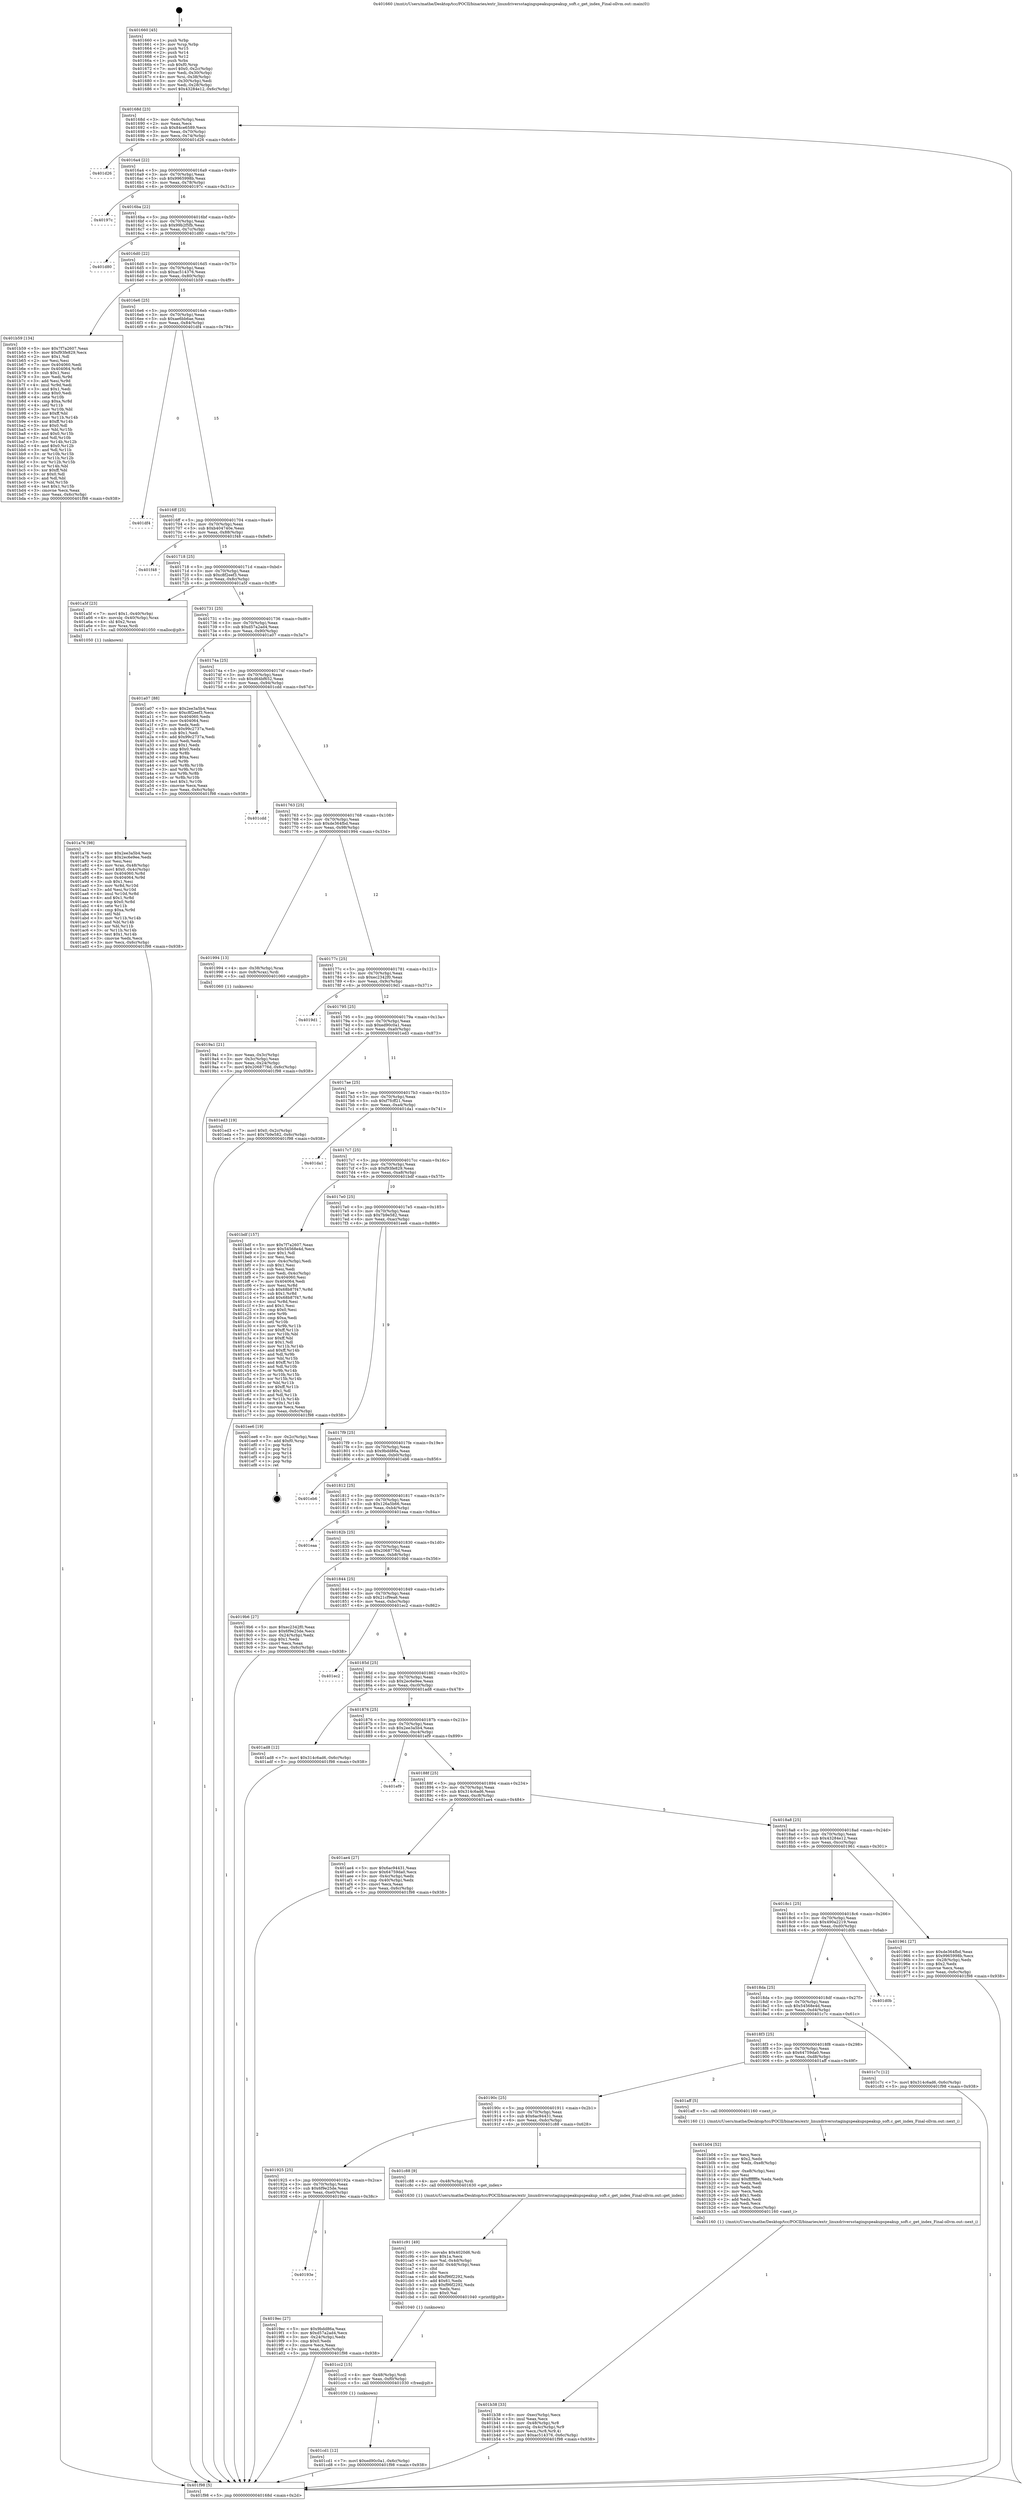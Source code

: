 digraph "0x401660" {
  label = "0x401660 (/mnt/c/Users/mathe/Desktop/tcc/POCII/binaries/extr_linuxdriversstagingspeakupspeakup_soft.c_get_index_Final-ollvm.out::main(0))"
  labelloc = "t"
  node[shape=record]

  Entry [label="",width=0.3,height=0.3,shape=circle,fillcolor=black,style=filled]
  "0x40168d" [label="{
     0x40168d [23]\l
     | [instrs]\l
     &nbsp;&nbsp;0x40168d \<+3\>: mov -0x6c(%rbp),%eax\l
     &nbsp;&nbsp;0x401690 \<+2\>: mov %eax,%ecx\l
     &nbsp;&nbsp;0x401692 \<+6\>: sub $0x84ce6589,%ecx\l
     &nbsp;&nbsp;0x401698 \<+3\>: mov %eax,-0x70(%rbp)\l
     &nbsp;&nbsp;0x40169b \<+3\>: mov %ecx,-0x74(%rbp)\l
     &nbsp;&nbsp;0x40169e \<+6\>: je 0000000000401d26 \<main+0x6c6\>\l
  }"]
  "0x401d26" [label="{
     0x401d26\l
  }", style=dashed]
  "0x4016a4" [label="{
     0x4016a4 [22]\l
     | [instrs]\l
     &nbsp;&nbsp;0x4016a4 \<+5\>: jmp 00000000004016a9 \<main+0x49\>\l
     &nbsp;&nbsp;0x4016a9 \<+3\>: mov -0x70(%rbp),%eax\l
     &nbsp;&nbsp;0x4016ac \<+5\>: sub $0x9965998b,%eax\l
     &nbsp;&nbsp;0x4016b1 \<+3\>: mov %eax,-0x78(%rbp)\l
     &nbsp;&nbsp;0x4016b4 \<+6\>: je 000000000040197c \<main+0x31c\>\l
  }"]
  Exit [label="",width=0.3,height=0.3,shape=circle,fillcolor=black,style=filled,peripheries=2]
  "0x40197c" [label="{
     0x40197c\l
  }", style=dashed]
  "0x4016ba" [label="{
     0x4016ba [22]\l
     | [instrs]\l
     &nbsp;&nbsp;0x4016ba \<+5\>: jmp 00000000004016bf \<main+0x5f\>\l
     &nbsp;&nbsp;0x4016bf \<+3\>: mov -0x70(%rbp),%eax\l
     &nbsp;&nbsp;0x4016c2 \<+5\>: sub $0x99b2f5fb,%eax\l
     &nbsp;&nbsp;0x4016c7 \<+3\>: mov %eax,-0x7c(%rbp)\l
     &nbsp;&nbsp;0x4016ca \<+6\>: je 0000000000401d80 \<main+0x720\>\l
  }"]
  "0x401cd1" [label="{
     0x401cd1 [12]\l
     | [instrs]\l
     &nbsp;&nbsp;0x401cd1 \<+7\>: movl $0xed90c0a1,-0x6c(%rbp)\l
     &nbsp;&nbsp;0x401cd8 \<+5\>: jmp 0000000000401f98 \<main+0x938\>\l
  }"]
  "0x401d80" [label="{
     0x401d80\l
  }", style=dashed]
  "0x4016d0" [label="{
     0x4016d0 [22]\l
     | [instrs]\l
     &nbsp;&nbsp;0x4016d0 \<+5\>: jmp 00000000004016d5 \<main+0x75\>\l
     &nbsp;&nbsp;0x4016d5 \<+3\>: mov -0x70(%rbp),%eax\l
     &nbsp;&nbsp;0x4016d8 \<+5\>: sub $0xac514376,%eax\l
     &nbsp;&nbsp;0x4016dd \<+3\>: mov %eax,-0x80(%rbp)\l
     &nbsp;&nbsp;0x4016e0 \<+6\>: je 0000000000401b59 \<main+0x4f9\>\l
  }"]
  "0x401cc2" [label="{
     0x401cc2 [15]\l
     | [instrs]\l
     &nbsp;&nbsp;0x401cc2 \<+4\>: mov -0x48(%rbp),%rdi\l
     &nbsp;&nbsp;0x401cc6 \<+6\>: mov %eax,-0xf0(%rbp)\l
     &nbsp;&nbsp;0x401ccc \<+5\>: call 0000000000401030 \<free@plt\>\l
     | [calls]\l
     &nbsp;&nbsp;0x401030 \{1\} (unknown)\l
  }"]
  "0x401b59" [label="{
     0x401b59 [134]\l
     | [instrs]\l
     &nbsp;&nbsp;0x401b59 \<+5\>: mov $0x7f7a2607,%eax\l
     &nbsp;&nbsp;0x401b5e \<+5\>: mov $0xf93fe829,%ecx\l
     &nbsp;&nbsp;0x401b63 \<+2\>: mov $0x1,%dl\l
     &nbsp;&nbsp;0x401b65 \<+2\>: xor %esi,%esi\l
     &nbsp;&nbsp;0x401b67 \<+7\>: mov 0x404060,%edi\l
     &nbsp;&nbsp;0x401b6e \<+8\>: mov 0x404064,%r8d\l
     &nbsp;&nbsp;0x401b76 \<+3\>: sub $0x1,%esi\l
     &nbsp;&nbsp;0x401b79 \<+3\>: mov %edi,%r9d\l
     &nbsp;&nbsp;0x401b7c \<+3\>: add %esi,%r9d\l
     &nbsp;&nbsp;0x401b7f \<+4\>: imul %r9d,%edi\l
     &nbsp;&nbsp;0x401b83 \<+3\>: and $0x1,%edi\l
     &nbsp;&nbsp;0x401b86 \<+3\>: cmp $0x0,%edi\l
     &nbsp;&nbsp;0x401b89 \<+4\>: sete %r10b\l
     &nbsp;&nbsp;0x401b8d \<+4\>: cmp $0xa,%r8d\l
     &nbsp;&nbsp;0x401b91 \<+4\>: setl %r11b\l
     &nbsp;&nbsp;0x401b95 \<+3\>: mov %r10b,%bl\l
     &nbsp;&nbsp;0x401b98 \<+3\>: xor $0xff,%bl\l
     &nbsp;&nbsp;0x401b9b \<+3\>: mov %r11b,%r14b\l
     &nbsp;&nbsp;0x401b9e \<+4\>: xor $0xff,%r14b\l
     &nbsp;&nbsp;0x401ba2 \<+3\>: xor $0x0,%dl\l
     &nbsp;&nbsp;0x401ba5 \<+3\>: mov %bl,%r15b\l
     &nbsp;&nbsp;0x401ba8 \<+4\>: and $0x0,%r15b\l
     &nbsp;&nbsp;0x401bac \<+3\>: and %dl,%r10b\l
     &nbsp;&nbsp;0x401baf \<+3\>: mov %r14b,%r12b\l
     &nbsp;&nbsp;0x401bb2 \<+4\>: and $0x0,%r12b\l
     &nbsp;&nbsp;0x401bb6 \<+3\>: and %dl,%r11b\l
     &nbsp;&nbsp;0x401bb9 \<+3\>: or %r10b,%r15b\l
     &nbsp;&nbsp;0x401bbc \<+3\>: or %r11b,%r12b\l
     &nbsp;&nbsp;0x401bbf \<+3\>: xor %r12b,%r15b\l
     &nbsp;&nbsp;0x401bc2 \<+3\>: or %r14b,%bl\l
     &nbsp;&nbsp;0x401bc5 \<+3\>: xor $0xff,%bl\l
     &nbsp;&nbsp;0x401bc8 \<+3\>: or $0x0,%dl\l
     &nbsp;&nbsp;0x401bcb \<+2\>: and %dl,%bl\l
     &nbsp;&nbsp;0x401bcd \<+3\>: or %bl,%r15b\l
     &nbsp;&nbsp;0x401bd0 \<+4\>: test $0x1,%r15b\l
     &nbsp;&nbsp;0x401bd4 \<+3\>: cmovne %ecx,%eax\l
     &nbsp;&nbsp;0x401bd7 \<+3\>: mov %eax,-0x6c(%rbp)\l
     &nbsp;&nbsp;0x401bda \<+5\>: jmp 0000000000401f98 \<main+0x938\>\l
  }"]
  "0x4016e6" [label="{
     0x4016e6 [25]\l
     | [instrs]\l
     &nbsp;&nbsp;0x4016e6 \<+5\>: jmp 00000000004016eb \<main+0x8b\>\l
     &nbsp;&nbsp;0x4016eb \<+3\>: mov -0x70(%rbp),%eax\l
     &nbsp;&nbsp;0x4016ee \<+5\>: sub $0xae6bb6ae,%eax\l
     &nbsp;&nbsp;0x4016f3 \<+6\>: mov %eax,-0x84(%rbp)\l
     &nbsp;&nbsp;0x4016f9 \<+6\>: je 0000000000401df4 \<main+0x794\>\l
  }"]
  "0x401c91" [label="{
     0x401c91 [49]\l
     | [instrs]\l
     &nbsp;&nbsp;0x401c91 \<+10\>: movabs $0x4020d6,%rdi\l
     &nbsp;&nbsp;0x401c9b \<+5\>: mov $0x1a,%ecx\l
     &nbsp;&nbsp;0x401ca0 \<+3\>: mov %al,-0x4d(%rbp)\l
     &nbsp;&nbsp;0x401ca3 \<+4\>: movzbl -0x4d(%rbp),%eax\l
     &nbsp;&nbsp;0x401ca7 \<+1\>: cltd\l
     &nbsp;&nbsp;0x401ca8 \<+2\>: idiv %ecx\l
     &nbsp;&nbsp;0x401caa \<+6\>: add $0xf96f2292,%edx\l
     &nbsp;&nbsp;0x401cb0 \<+3\>: add $0x61,%edx\l
     &nbsp;&nbsp;0x401cb3 \<+6\>: sub $0xf96f2292,%edx\l
     &nbsp;&nbsp;0x401cb9 \<+2\>: mov %edx,%esi\l
     &nbsp;&nbsp;0x401cbb \<+2\>: mov $0x0,%al\l
     &nbsp;&nbsp;0x401cbd \<+5\>: call 0000000000401040 \<printf@plt\>\l
     | [calls]\l
     &nbsp;&nbsp;0x401040 \{1\} (unknown)\l
  }"]
  "0x401df4" [label="{
     0x401df4\l
  }", style=dashed]
  "0x4016ff" [label="{
     0x4016ff [25]\l
     | [instrs]\l
     &nbsp;&nbsp;0x4016ff \<+5\>: jmp 0000000000401704 \<main+0xa4\>\l
     &nbsp;&nbsp;0x401704 \<+3\>: mov -0x70(%rbp),%eax\l
     &nbsp;&nbsp;0x401707 \<+5\>: sub $0xb404740e,%eax\l
     &nbsp;&nbsp;0x40170c \<+6\>: mov %eax,-0x88(%rbp)\l
     &nbsp;&nbsp;0x401712 \<+6\>: je 0000000000401f48 \<main+0x8e8\>\l
  }"]
  "0x401b38" [label="{
     0x401b38 [33]\l
     | [instrs]\l
     &nbsp;&nbsp;0x401b38 \<+6\>: mov -0xec(%rbp),%ecx\l
     &nbsp;&nbsp;0x401b3e \<+3\>: imul %eax,%ecx\l
     &nbsp;&nbsp;0x401b41 \<+4\>: mov -0x48(%rbp),%r8\l
     &nbsp;&nbsp;0x401b45 \<+4\>: movslq -0x4c(%rbp),%r9\l
     &nbsp;&nbsp;0x401b49 \<+4\>: mov %ecx,(%r8,%r9,4)\l
     &nbsp;&nbsp;0x401b4d \<+7\>: movl $0xac514376,-0x6c(%rbp)\l
     &nbsp;&nbsp;0x401b54 \<+5\>: jmp 0000000000401f98 \<main+0x938\>\l
  }"]
  "0x401f48" [label="{
     0x401f48\l
  }", style=dashed]
  "0x401718" [label="{
     0x401718 [25]\l
     | [instrs]\l
     &nbsp;&nbsp;0x401718 \<+5\>: jmp 000000000040171d \<main+0xbd\>\l
     &nbsp;&nbsp;0x40171d \<+3\>: mov -0x70(%rbp),%eax\l
     &nbsp;&nbsp;0x401720 \<+5\>: sub $0xc8f2eef3,%eax\l
     &nbsp;&nbsp;0x401725 \<+6\>: mov %eax,-0x8c(%rbp)\l
     &nbsp;&nbsp;0x40172b \<+6\>: je 0000000000401a5f \<main+0x3ff\>\l
  }"]
  "0x401b04" [label="{
     0x401b04 [52]\l
     | [instrs]\l
     &nbsp;&nbsp;0x401b04 \<+2\>: xor %ecx,%ecx\l
     &nbsp;&nbsp;0x401b06 \<+5\>: mov $0x2,%edx\l
     &nbsp;&nbsp;0x401b0b \<+6\>: mov %edx,-0xe8(%rbp)\l
     &nbsp;&nbsp;0x401b11 \<+1\>: cltd\l
     &nbsp;&nbsp;0x401b12 \<+6\>: mov -0xe8(%rbp),%esi\l
     &nbsp;&nbsp;0x401b18 \<+2\>: idiv %esi\l
     &nbsp;&nbsp;0x401b1a \<+6\>: imul $0xfffffffe,%edx,%edx\l
     &nbsp;&nbsp;0x401b20 \<+2\>: mov %ecx,%edi\l
     &nbsp;&nbsp;0x401b22 \<+2\>: sub %edx,%edi\l
     &nbsp;&nbsp;0x401b24 \<+2\>: mov %ecx,%edx\l
     &nbsp;&nbsp;0x401b26 \<+3\>: sub $0x1,%edx\l
     &nbsp;&nbsp;0x401b29 \<+2\>: add %edx,%edi\l
     &nbsp;&nbsp;0x401b2b \<+2\>: sub %edi,%ecx\l
     &nbsp;&nbsp;0x401b2d \<+6\>: mov %ecx,-0xec(%rbp)\l
     &nbsp;&nbsp;0x401b33 \<+5\>: call 0000000000401160 \<next_i\>\l
     | [calls]\l
     &nbsp;&nbsp;0x401160 \{1\} (/mnt/c/Users/mathe/Desktop/tcc/POCII/binaries/extr_linuxdriversstagingspeakupspeakup_soft.c_get_index_Final-ollvm.out::next_i)\l
  }"]
  "0x401a5f" [label="{
     0x401a5f [23]\l
     | [instrs]\l
     &nbsp;&nbsp;0x401a5f \<+7\>: movl $0x1,-0x40(%rbp)\l
     &nbsp;&nbsp;0x401a66 \<+4\>: movslq -0x40(%rbp),%rax\l
     &nbsp;&nbsp;0x401a6a \<+4\>: shl $0x2,%rax\l
     &nbsp;&nbsp;0x401a6e \<+3\>: mov %rax,%rdi\l
     &nbsp;&nbsp;0x401a71 \<+5\>: call 0000000000401050 \<malloc@plt\>\l
     | [calls]\l
     &nbsp;&nbsp;0x401050 \{1\} (unknown)\l
  }"]
  "0x401731" [label="{
     0x401731 [25]\l
     | [instrs]\l
     &nbsp;&nbsp;0x401731 \<+5\>: jmp 0000000000401736 \<main+0xd6\>\l
     &nbsp;&nbsp;0x401736 \<+3\>: mov -0x70(%rbp),%eax\l
     &nbsp;&nbsp;0x401739 \<+5\>: sub $0xd57a2ad4,%eax\l
     &nbsp;&nbsp;0x40173e \<+6\>: mov %eax,-0x90(%rbp)\l
     &nbsp;&nbsp;0x401744 \<+6\>: je 0000000000401a07 \<main+0x3a7\>\l
  }"]
  "0x401a76" [label="{
     0x401a76 [98]\l
     | [instrs]\l
     &nbsp;&nbsp;0x401a76 \<+5\>: mov $0x2ee3a5b4,%ecx\l
     &nbsp;&nbsp;0x401a7b \<+5\>: mov $0x2ec6e9ee,%edx\l
     &nbsp;&nbsp;0x401a80 \<+2\>: xor %esi,%esi\l
     &nbsp;&nbsp;0x401a82 \<+4\>: mov %rax,-0x48(%rbp)\l
     &nbsp;&nbsp;0x401a86 \<+7\>: movl $0x0,-0x4c(%rbp)\l
     &nbsp;&nbsp;0x401a8d \<+8\>: mov 0x404060,%r8d\l
     &nbsp;&nbsp;0x401a95 \<+8\>: mov 0x404064,%r9d\l
     &nbsp;&nbsp;0x401a9d \<+3\>: sub $0x1,%esi\l
     &nbsp;&nbsp;0x401aa0 \<+3\>: mov %r8d,%r10d\l
     &nbsp;&nbsp;0x401aa3 \<+3\>: add %esi,%r10d\l
     &nbsp;&nbsp;0x401aa6 \<+4\>: imul %r10d,%r8d\l
     &nbsp;&nbsp;0x401aaa \<+4\>: and $0x1,%r8d\l
     &nbsp;&nbsp;0x401aae \<+4\>: cmp $0x0,%r8d\l
     &nbsp;&nbsp;0x401ab2 \<+4\>: sete %r11b\l
     &nbsp;&nbsp;0x401ab6 \<+4\>: cmp $0xa,%r9d\l
     &nbsp;&nbsp;0x401aba \<+3\>: setl %bl\l
     &nbsp;&nbsp;0x401abd \<+3\>: mov %r11b,%r14b\l
     &nbsp;&nbsp;0x401ac0 \<+3\>: and %bl,%r14b\l
     &nbsp;&nbsp;0x401ac3 \<+3\>: xor %bl,%r11b\l
     &nbsp;&nbsp;0x401ac6 \<+3\>: or %r11b,%r14b\l
     &nbsp;&nbsp;0x401ac9 \<+4\>: test $0x1,%r14b\l
     &nbsp;&nbsp;0x401acd \<+3\>: cmovne %edx,%ecx\l
     &nbsp;&nbsp;0x401ad0 \<+3\>: mov %ecx,-0x6c(%rbp)\l
     &nbsp;&nbsp;0x401ad3 \<+5\>: jmp 0000000000401f98 \<main+0x938\>\l
  }"]
  "0x401a07" [label="{
     0x401a07 [88]\l
     | [instrs]\l
     &nbsp;&nbsp;0x401a07 \<+5\>: mov $0x2ee3a5b4,%eax\l
     &nbsp;&nbsp;0x401a0c \<+5\>: mov $0xc8f2eef3,%ecx\l
     &nbsp;&nbsp;0x401a11 \<+7\>: mov 0x404060,%edx\l
     &nbsp;&nbsp;0x401a18 \<+7\>: mov 0x404064,%esi\l
     &nbsp;&nbsp;0x401a1f \<+2\>: mov %edx,%edi\l
     &nbsp;&nbsp;0x401a21 \<+6\>: sub $0x99c2737a,%edi\l
     &nbsp;&nbsp;0x401a27 \<+3\>: sub $0x1,%edi\l
     &nbsp;&nbsp;0x401a2a \<+6\>: add $0x99c2737a,%edi\l
     &nbsp;&nbsp;0x401a30 \<+3\>: imul %edi,%edx\l
     &nbsp;&nbsp;0x401a33 \<+3\>: and $0x1,%edx\l
     &nbsp;&nbsp;0x401a36 \<+3\>: cmp $0x0,%edx\l
     &nbsp;&nbsp;0x401a39 \<+4\>: sete %r8b\l
     &nbsp;&nbsp;0x401a3d \<+3\>: cmp $0xa,%esi\l
     &nbsp;&nbsp;0x401a40 \<+4\>: setl %r9b\l
     &nbsp;&nbsp;0x401a44 \<+3\>: mov %r8b,%r10b\l
     &nbsp;&nbsp;0x401a47 \<+3\>: and %r9b,%r10b\l
     &nbsp;&nbsp;0x401a4a \<+3\>: xor %r9b,%r8b\l
     &nbsp;&nbsp;0x401a4d \<+3\>: or %r8b,%r10b\l
     &nbsp;&nbsp;0x401a50 \<+4\>: test $0x1,%r10b\l
     &nbsp;&nbsp;0x401a54 \<+3\>: cmovne %ecx,%eax\l
     &nbsp;&nbsp;0x401a57 \<+3\>: mov %eax,-0x6c(%rbp)\l
     &nbsp;&nbsp;0x401a5a \<+5\>: jmp 0000000000401f98 \<main+0x938\>\l
  }"]
  "0x40174a" [label="{
     0x40174a [25]\l
     | [instrs]\l
     &nbsp;&nbsp;0x40174a \<+5\>: jmp 000000000040174f \<main+0xef\>\l
     &nbsp;&nbsp;0x40174f \<+3\>: mov -0x70(%rbp),%eax\l
     &nbsp;&nbsp;0x401752 \<+5\>: sub $0xd64bf652,%eax\l
     &nbsp;&nbsp;0x401757 \<+6\>: mov %eax,-0x94(%rbp)\l
     &nbsp;&nbsp;0x40175d \<+6\>: je 0000000000401cdd \<main+0x67d\>\l
  }"]
  "0x40193e" [label="{
     0x40193e\l
  }", style=dashed]
  "0x401cdd" [label="{
     0x401cdd\l
  }", style=dashed]
  "0x401763" [label="{
     0x401763 [25]\l
     | [instrs]\l
     &nbsp;&nbsp;0x401763 \<+5\>: jmp 0000000000401768 \<main+0x108\>\l
     &nbsp;&nbsp;0x401768 \<+3\>: mov -0x70(%rbp),%eax\l
     &nbsp;&nbsp;0x40176b \<+5\>: sub $0xde364fbd,%eax\l
     &nbsp;&nbsp;0x401770 \<+6\>: mov %eax,-0x98(%rbp)\l
     &nbsp;&nbsp;0x401776 \<+6\>: je 0000000000401994 \<main+0x334\>\l
  }"]
  "0x4019ec" [label="{
     0x4019ec [27]\l
     | [instrs]\l
     &nbsp;&nbsp;0x4019ec \<+5\>: mov $0x9bdd86a,%eax\l
     &nbsp;&nbsp;0x4019f1 \<+5\>: mov $0xd57a2ad4,%ecx\l
     &nbsp;&nbsp;0x4019f6 \<+3\>: mov -0x24(%rbp),%edx\l
     &nbsp;&nbsp;0x4019f9 \<+3\>: cmp $0x0,%edx\l
     &nbsp;&nbsp;0x4019fc \<+3\>: cmove %ecx,%eax\l
     &nbsp;&nbsp;0x4019ff \<+3\>: mov %eax,-0x6c(%rbp)\l
     &nbsp;&nbsp;0x401a02 \<+5\>: jmp 0000000000401f98 \<main+0x938\>\l
  }"]
  "0x401994" [label="{
     0x401994 [13]\l
     | [instrs]\l
     &nbsp;&nbsp;0x401994 \<+4\>: mov -0x38(%rbp),%rax\l
     &nbsp;&nbsp;0x401998 \<+4\>: mov 0x8(%rax),%rdi\l
     &nbsp;&nbsp;0x40199c \<+5\>: call 0000000000401060 \<atoi@plt\>\l
     | [calls]\l
     &nbsp;&nbsp;0x401060 \{1\} (unknown)\l
  }"]
  "0x40177c" [label="{
     0x40177c [25]\l
     | [instrs]\l
     &nbsp;&nbsp;0x40177c \<+5\>: jmp 0000000000401781 \<main+0x121\>\l
     &nbsp;&nbsp;0x401781 \<+3\>: mov -0x70(%rbp),%eax\l
     &nbsp;&nbsp;0x401784 \<+5\>: sub $0xec2342f0,%eax\l
     &nbsp;&nbsp;0x401789 \<+6\>: mov %eax,-0x9c(%rbp)\l
     &nbsp;&nbsp;0x40178f \<+6\>: je 00000000004019d1 \<main+0x371\>\l
  }"]
  "0x401925" [label="{
     0x401925 [25]\l
     | [instrs]\l
     &nbsp;&nbsp;0x401925 \<+5\>: jmp 000000000040192a \<main+0x2ca\>\l
     &nbsp;&nbsp;0x40192a \<+3\>: mov -0x70(%rbp),%eax\l
     &nbsp;&nbsp;0x40192d \<+5\>: sub $0x6f9e25de,%eax\l
     &nbsp;&nbsp;0x401932 \<+6\>: mov %eax,-0xe0(%rbp)\l
     &nbsp;&nbsp;0x401938 \<+6\>: je 00000000004019ec \<main+0x38c\>\l
  }"]
  "0x4019d1" [label="{
     0x4019d1\l
  }", style=dashed]
  "0x401795" [label="{
     0x401795 [25]\l
     | [instrs]\l
     &nbsp;&nbsp;0x401795 \<+5\>: jmp 000000000040179a \<main+0x13a\>\l
     &nbsp;&nbsp;0x40179a \<+3\>: mov -0x70(%rbp),%eax\l
     &nbsp;&nbsp;0x40179d \<+5\>: sub $0xed90c0a1,%eax\l
     &nbsp;&nbsp;0x4017a2 \<+6\>: mov %eax,-0xa0(%rbp)\l
     &nbsp;&nbsp;0x4017a8 \<+6\>: je 0000000000401ed3 \<main+0x873\>\l
  }"]
  "0x401c88" [label="{
     0x401c88 [9]\l
     | [instrs]\l
     &nbsp;&nbsp;0x401c88 \<+4\>: mov -0x48(%rbp),%rdi\l
     &nbsp;&nbsp;0x401c8c \<+5\>: call 0000000000401630 \<get_index\>\l
     | [calls]\l
     &nbsp;&nbsp;0x401630 \{1\} (/mnt/c/Users/mathe/Desktop/tcc/POCII/binaries/extr_linuxdriversstagingspeakupspeakup_soft.c_get_index_Final-ollvm.out::get_index)\l
  }"]
  "0x401ed3" [label="{
     0x401ed3 [19]\l
     | [instrs]\l
     &nbsp;&nbsp;0x401ed3 \<+7\>: movl $0x0,-0x2c(%rbp)\l
     &nbsp;&nbsp;0x401eda \<+7\>: movl $0x7b9e582,-0x6c(%rbp)\l
     &nbsp;&nbsp;0x401ee1 \<+5\>: jmp 0000000000401f98 \<main+0x938\>\l
  }"]
  "0x4017ae" [label="{
     0x4017ae [25]\l
     | [instrs]\l
     &nbsp;&nbsp;0x4017ae \<+5\>: jmp 00000000004017b3 \<main+0x153\>\l
     &nbsp;&nbsp;0x4017b3 \<+3\>: mov -0x70(%rbp),%eax\l
     &nbsp;&nbsp;0x4017b6 \<+5\>: sub $0xf7fcff21,%eax\l
     &nbsp;&nbsp;0x4017bb \<+6\>: mov %eax,-0xa4(%rbp)\l
     &nbsp;&nbsp;0x4017c1 \<+6\>: je 0000000000401da1 \<main+0x741\>\l
  }"]
  "0x40190c" [label="{
     0x40190c [25]\l
     | [instrs]\l
     &nbsp;&nbsp;0x40190c \<+5\>: jmp 0000000000401911 \<main+0x2b1\>\l
     &nbsp;&nbsp;0x401911 \<+3\>: mov -0x70(%rbp),%eax\l
     &nbsp;&nbsp;0x401914 \<+5\>: sub $0x6ac94431,%eax\l
     &nbsp;&nbsp;0x401919 \<+6\>: mov %eax,-0xdc(%rbp)\l
     &nbsp;&nbsp;0x40191f \<+6\>: je 0000000000401c88 \<main+0x628\>\l
  }"]
  "0x401da1" [label="{
     0x401da1\l
  }", style=dashed]
  "0x4017c7" [label="{
     0x4017c7 [25]\l
     | [instrs]\l
     &nbsp;&nbsp;0x4017c7 \<+5\>: jmp 00000000004017cc \<main+0x16c\>\l
     &nbsp;&nbsp;0x4017cc \<+3\>: mov -0x70(%rbp),%eax\l
     &nbsp;&nbsp;0x4017cf \<+5\>: sub $0xf93fe829,%eax\l
     &nbsp;&nbsp;0x4017d4 \<+6\>: mov %eax,-0xa8(%rbp)\l
     &nbsp;&nbsp;0x4017da \<+6\>: je 0000000000401bdf \<main+0x57f\>\l
  }"]
  "0x401aff" [label="{
     0x401aff [5]\l
     | [instrs]\l
     &nbsp;&nbsp;0x401aff \<+5\>: call 0000000000401160 \<next_i\>\l
     | [calls]\l
     &nbsp;&nbsp;0x401160 \{1\} (/mnt/c/Users/mathe/Desktop/tcc/POCII/binaries/extr_linuxdriversstagingspeakupspeakup_soft.c_get_index_Final-ollvm.out::next_i)\l
  }"]
  "0x401bdf" [label="{
     0x401bdf [157]\l
     | [instrs]\l
     &nbsp;&nbsp;0x401bdf \<+5\>: mov $0x7f7a2607,%eax\l
     &nbsp;&nbsp;0x401be4 \<+5\>: mov $0x54568e4d,%ecx\l
     &nbsp;&nbsp;0x401be9 \<+2\>: mov $0x1,%dl\l
     &nbsp;&nbsp;0x401beb \<+2\>: xor %esi,%esi\l
     &nbsp;&nbsp;0x401bed \<+3\>: mov -0x4c(%rbp),%edi\l
     &nbsp;&nbsp;0x401bf0 \<+3\>: sub $0x1,%esi\l
     &nbsp;&nbsp;0x401bf3 \<+2\>: sub %esi,%edi\l
     &nbsp;&nbsp;0x401bf5 \<+3\>: mov %edi,-0x4c(%rbp)\l
     &nbsp;&nbsp;0x401bf8 \<+7\>: mov 0x404060,%esi\l
     &nbsp;&nbsp;0x401bff \<+7\>: mov 0x404064,%edi\l
     &nbsp;&nbsp;0x401c06 \<+3\>: mov %esi,%r8d\l
     &nbsp;&nbsp;0x401c09 \<+7\>: sub $0x68b87f47,%r8d\l
     &nbsp;&nbsp;0x401c10 \<+4\>: sub $0x1,%r8d\l
     &nbsp;&nbsp;0x401c14 \<+7\>: add $0x68b87f47,%r8d\l
     &nbsp;&nbsp;0x401c1b \<+4\>: imul %r8d,%esi\l
     &nbsp;&nbsp;0x401c1f \<+3\>: and $0x1,%esi\l
     &nbsp;&nbsp;0x401c22 \<+3\>: cmp $0x0,%esi\l
     &nbsp;&nbsp;0x401c25 \<+4\>: sete %r9b\l
     &nbsp;&nbsp;0x401c29 \<+3\>: cmp $0xa,%edi\l
     &nbsp;&nbsp;0x401c2c \<+4\>: setl %r10b\l
     &nbsp;&nbsp;0x401c30 \<+3\>: mov %r9b,%r11b\l
     &nbsp;&nbsp;0x401c33 \<+4\>: xor $0xff,%r11b\l
     &nbsp;&nbsp;0x401c37 \<+3\>: mov %r10b,%bl\l
     &nbsp;&nbsp;0x401c3a \<+3\>: xor $0xff,%bl\l
     &nbsp;&nbsp;0x401c3d \<+3\>: xor $0x1,%dl\l
     &nbsp;&nbsp;0x401c40 \<+3\>: mov %r11b,%r14b\l
     &nbsp;&nbsp;0x401c43 \<+4\>: and $0xff,%r14b\l
     &nbsp;&nbsp;0x401c47 \<+3\>: and %dl,%r9b\l
     &nbsp;&nbsp;0x401c4a \<+3\>: mov %bl,%r15b\l
     &nbsp;&nbsp;0x401c4d \<+4\>: and $0xff,%r15b\l
     &nbsp;&nbsp;0x401c51 \<+3\>: and %dl,%r10b\l
     &nbsp;&nbsp;0x401c54 \<+3\>: or %r9b,%r14b\l
     &nbsp;&nbsp;0x401c57 \<+3\>: or %r10b,%r15b\l
     &nbsp;&nbsp;0x401c5a \<+3\>: xor %r15b,%r14b\l
     &nbsp;&nbsp;0x401c5d \<+3\>: or %bl,%r11b\l
     &nbsp;&nbsp;0x401c60 \<+4\>: xor $0xff,%r11b\l
     &nbsp;&nbsp;0x401c64 \<+3\>: or $0x1,%dl\l
     &nbsp;&nbsp;0x401c67 \<+3\>: and %dl,%r11b\l
     &nbsp;&nbsp;0x401c6a \<+3\>: or %r11b,%r14b\l
     &nbsp;&nbsp;0x401c6d \<+4\>: test $0x1,%r14b\l
     &nbsp;&nbsp;0x401c71 \<+3\>: cmovne %ecx,%eax\l
     &nbsp;&nbsp;0x401c74 \<+3\>: mov %eax,-0x6c(%rbp)\l
     &nbsp;&nbsp;0x401c77 \<+5\>: jmp 0000000000401f98 \<main+0x938\>\l
  }"]
  "0x4017e0" [label="{
     0x4017e0 [25]\l
     | [instrs]\l
     &nbsp;&nbsp;0x4017e0 \<+5\>: jmp 00000000004017e5 \<main+0x185\>\l
     &nbsp;&nbsp;0x4017e5 \<+3\>: mov -0x70(%rbp),%eax\l
     &nbsp;&nbsp;0x4017e8 \<+5\>: sub $0x7b9e582,%eax\l
     &nbsp;&nbsp;0x4017ed \<+6\>: mov %eax,-0xac(%rbp)\l
     &nbsp;&nbsp;0x4017f3 \<+6\>: je 0000000000401ee6 \<main+0x886\>\l
  }"]
  "0x4018f3" [label="{
     0x4018f3 [25]\l
     | [instrs]\l
     &nbsp;&nbsp;0x4018f3 \<+5\>: jmp 00000000004018f8 \<main+0x298\>\l
     &nbsp;&nbsp;0x4018f8 \<+3\>: mov -0x70(%rbp),%eax\l
     &nbsp;&nbsp;0x4018fb \<+5\>: sub $0x64759da0,%eax\l
     &nbsp;&nbsp;0x401900 \<+6\>: mov %eax,-0xd8(%rbp)\l
     &nbsp;&nbsp;0x401906 \<+6\>: je 0000000000401aff \<main+0x49f\>\l
  }"]
  "0x401ee6" [label="{
     0x401ee6 [19]\l
     | [instrs]\l
     &nbsp;&nbsp;0x401ee6 \<+3\>: mov -0x2c(%rbp),%eax\l
     &nbsp;&nbsp;0x401ee9 \<+7\>: add $0xf0,%rsp\l
     &nbsp;&nbsp;0x401ef0 \<+1\>: pop %rbx\l
     &nbsp;&nbsp;0x401ef1 \<+2\>: pop %r12\l
     &nbsp;&nbsp;0x401ef3 \<+2\>: pop %r14\l
     &nbsp;&nbsp;0x401ef5 \<+2\>: pop %r15\l
     &nbsp;&nbsp;0x401ef7 \<+1\>: pop %rbp\l
     &nbsp;&nbsp;0x401ef8 \<+1\>: ret\l
  }"]
  "0x4017f9" [label="{
     0x4017f9 [25]\l
     | [instrs]\l
     &nbsp;&nbsp;0x4017f9 \<+5\>: jmp 00000000004017fe \<main+0x19e\>\l
     &nbsp;&nbsp;0x4017fe \<+3\>: mov -0x70(%rbp),%eax\l
     &nbsp;&nbsp;0x401801 \<+5\>: sub $0x9bdd86a,%eax\l
     &nbsp;&nbsp;0x401806 \<+6\>: mov %eax,-0xb0(%rbp)\l
     &nbsp;&nbsp;0x40180c \<+6\>: je 0000000000401eb6 \<main+0x856\>\l
  }"]
  "0x401c7c" [label="{
     0x401c7c [12]\l
     | [instrs]\l
     &nbsp;&nbsp;0x401c7c \<+7\>: movl $0x314c6ad6,-0x6c(%rbp)\l
     &nbsp;&nbsp;0x401c83 \<+5\>: jmp 0000000000401f98 \<main+0x938\>\l
  }"]
  "0x401eb6" [label="{
     0x401eb6\l
  }", style=dashed]
  "0x401812" [label="{
     0x401812 [25]\l
     | [instrs]\l
     &nbsp;&nbsp;0x401812 \<+5\>: jmp 0000000000401817 \<main+0x1b7\>\l
     &nbsp;&nbsp;0x401817 \<+3\>: mov -0x70(%rbp),%eax\l
     &nbsp;&nbsp;0x40181a \<+5\>: sub $0x126a5b66,%eax\l
     &nbsp;&nbsp;0x40181f \<+6\>: mov %eax,-0xb4(%rbp)\l
     &nbsp;&nbsp;0x401825 \<+6\>: je 0000000000401eaa \<main+0x84a\>\l
  }"]
  "0x4018da" [label="{
     0x4018da [25]\l
     | [instrs]\l
     &nbsp;&nbsp;0x4018da \<+5\>: jmp 00000000004018df \<main+0x27f\>\l
     &nbsp;&nbsp;0x4018df \<+3\>: mov -0x70(%rbp),%eax\l
     &nbsp;&nbsp;0x4018e2 \<+5\>: sub $0x54568e4d,%eax\l
     &nbsp;&nbsp;0x4018e7 \<+6\>: mov %eax,-0xd4(%rbp)\l
     &nbsp;&nbsp;0x4018ed \<+6\>: je 0000000000401c7c \<main+0x61c\>\l
  }"]
  "0x401eaa" [label="{
     0x401eaa\l
  }", style=dashed]
  "0x40182b" [label="{
     0x40182b [25]\l
     | [instrs]\l
     &nbsp;&nbsp;0x40182b \<+5\>: jmp 0000000000401830 \<main+0x1d0\>\l
     &nbsp;&nbsp;0x401830 \<+3\>: mov -0x70(%rbp),%eax\l
     &nbsp;&nbsp;0x401833 \<+5\>: sub $0x2068776d,%eax\l
     &nbsp;&nbsp;0x401838 \<+6\>: mov %eax,-0xb8(%rbp)\l
     &nbsp;&nbsp;0x40183e \<+6\>: je 00000000004019b6 \<main+0x356\>\l
  }"]
  "0x401d0b" [label="{
     0x401d0b\l
  }", style=dashed]
  "0x4019b6" [label="{
     0x4019b6 [27]\l
     | [instrs]\l
     &nbsp;&nbsp;0x4019b6 \<+5\>: mov $0xec2342f0,%eax\l
     &nbsp;&nbsp;0x4019bb \<+5\>: mov $0x6f9e25de,%ecx\l
     &nbsp;&nbsp;0x4019c0 \<+3\>: mov -0x24(%rbp),%edx\l
     &nbsp;&nbsp;0x4019c3 \<+3\>: cmp $0x1,%edx\l
     &nbsp;&nbsp;0x4019c6 \<+3\>: cmovl %ecx,%eax\l
     &nbsp;&nbsp;0x4019c9 \<+3\>: mov %eax,-0x6c(%rbp)\l
     &nbsp;&nbsp;0x4019cc \<+5\>: jmp 0000000000401f98 \<main+0x938\>\l
  }"]
  "0x401844" [label="{
     0x401844 [25]\l
     | [instrs]\l
     &nbsp;&nbsp;0x401844 \<+5\>: jmp 0000000000401849 \<main+0x1e9\>\l
     &nbsp;&nbsp;0x401849 \<+3\>: mov -0x70(%rbp),%eax\l
     &nbsp;&nbsp;0x40184c \<+5\>: sub $0x21cf9ea6,%eax\l
     &nbsp;&nbsp;0x401851 \<+6\>: mov %eax,-0xbc(%rbp)\l
     &nbsp;&nbsp;0x401857 \<+6\>: je 0000000000401ec2 \<main+0x862\>\l
  }"]
  "0x4019a1" [label="{
     0x4019a1 [21]\l
     | [instrs]\l
     &nbsp;&nbsp;0x4019a1 \<+3\>: mov %eax,-0x3c(%rbp)\l
     &nbsp;&nbsp;0x4019a4 \<+3\>: mov -0x3c(%rbp),%eax\l
     &nbsp;&nbsp;0x4019a7 \<+3\>: mov %eax,-0x24(%rbp)\l
     &nbsp;&nbsp;0x4019aa \<+7\>: movl $0x2068776d,-0x6c(%rbp)\l
     &nbsp;&nbsp;0x4019b1 \<+5\>: jmp 0000000000401f98 \<main+0x938\>\l
  }"]
  "0x401ec2" [label="{
     0x401ec2\l
  }", style=dashed]
  "0x40185d" [label="{
     0x40185d [25]\l
     | [instrs]\l
     &nbsp;&nbsp;0x40185d \<+5\>: jmp 0000000000401862 \<main+0x202\>\l
     &nbsp;&nbsp;0x401862 \<+3\>: mov -0x70(%rbp),%eax\l
     &nbsp;&nbsp;0x401865 \<+5\>: sub $0x2ec6e9ee,%eax\l
     &nbsp;&nbsp;0x40186a \<+6\>: mov %eax,-0xc0(%rbp)\l
     &nbsp;&nbsp;0x401870 \<+6\>: je 0000000000401ad8 \<main+0x478\>\l
  }"]
  "0x401660" [label="{
     0x401660 [45]\l
     | [instrs]\l
     &nbsp;&nbsp;0x401660 \<+1\>: push %rbp\l
     &nbsp;&nbsp;0x401661 \<+3\>: mov %rsp,%rbp\l
     &nbsp;&nbsp;0x401664 \<+2\>: push %r15\l
     &nbsp;&nbsp;0x401666 \<+2\>: push %r14\l
     &nbsp;&nbsp;0x401668 \<+2\>: push %r12\l
     &nbsp;&nbsp;0x40166a \<+1\>: push %rbx\l
     &nbsp;&nbsp;0x40166b \<+7\>: sub $0xf0,%rsp\l
     &nbsp;&nbsp;0x401672 \<+7\>: movl $0x0,-0x2c(%rbp)\l
     &nbsp;&nbsp;0x401679 \<+3\>: mov %edi,-0x30(%rbp)\l
     &nbsp;&nbsp;0x40167c \<+4\>: mov %rsi,-0x38(%rbp)\l
     &nbsp;&nbsp;0x401680 \<+3\>: mov -0x30(%rbp),%edi\l
     &nbsp;&nbsp;0x401683 \<+3\>: mov %edi,-0x28(%rbp)\l
     &nbsp;&nbsp;0x401686 \<+7\>: movl $0x43284e12,-0x6c(%rbp)\l
  }"]
  "0x401ad8" [label="{
     0x401ad8 [12]\l
     | [instrs]\l
     &nbsp;&nbsp;0x401ad8 \<+7\>: movl $0x314c6ad6,-0x6c(%rbp)\l
     &nbsp;&nbsp;0x401adf \<+5\>: jmp 0000000000401f98 \<main+0x938\>\l
  }"]
  "0x401876" [label="{
     0x401876 [25]\l
     | [instrs]\l
     &nbsp;&nbsp;0x401876 \<+5\>: jmp 000000000040187b \<main+0x21b\>\l
     &nbsp;&nbsp;0x40187b \<+3\>: mov -0x70(%rbp),%eax\l
     &nbsp;&nbsp;0x40187e \<+5\>: sub $0x2ee3a5b4,%eax\l
     &nbsp;&nbsp;0x401883 \<+6\>: mov %eax,-0xc4(%rbp)\l
     &nbsp;&nbsp;0x401889 \<+6\>: je 0000000000401ef9 \<main+0x899\>\l
  }"]
  "0x401f98" [label="{
     0x401f98 [5]\l
     | [instrs]\l
     &nbsp;&nbsp;0x401f98 \<+5\>: jmp 000000000040168d \<main+0x2d\>\l
  }"]
  "0x401ef9" [label="{
     0x401ef9\l
  }", style=dashed]
  "0x40188f" [label="{
     0x40188f [25]\l
     | [instrs]\l
     &nbsp;&nbsp;0x40188f \<+5\>: jmp 0000000000401894 \<main+0x234\>\l
     &nbsp;&nbsp;0x401894 \<+3\>: mov -0x70(%rbp),%eax\l
     &nbsp;&nbsp;0x401897 \<+5\>: sub $0x314c6ad6,%eax\l
     &nbsp;&nbsp;0x40189c \<+6\>: mov %eax,-0xc8(%rbp)\l
     &nbsp;&nbsp;0x4018a2 \<+6\>: je 0000000000401ae4 \<main+0x484\>\l
  }"]
  "0x4018c1" [label="{
     0x4018c1 [25]\l
     | [instrs]\l
     &nbsp;&nbsp;0x4018c1 \<+5\>: jmp 00000000004018c6 \<main+0x266\>\l
     &nbsp;&nbsp;0x4018c6 \<+3\>: mov -0x70(%rbp),%eax\l
     &nbsp;&nbsp;0x4018c9 \<+5\>: sub $0x490a2219,%eax\l
     &nbsp;&nbsp;0x4018ce \<+6\>: mov %eax,-0xd0(%rbp)\l
     &nbsp;&nbsp;0x4018d4 \<+6\>: je 0000000000401d0b \<main+0x6ab\>\l
  }"]
  "0x401ae4" [label="{
     0x401ae4 [27]\l
     | [instrs]\l
     &nbsp;&nbsp;0x401ae4 \<+5\>: mov $0x6ac94431,%eax\l
     &nbsp;&nbsp;0x401ae9 \<+5\>: mov $0x64759da0,%ecx\l
     &nbsp;&nbsp;0x401aee \<+3\>: mov -0x4c(%rbp),%edx\l
     &nbsp;&nbsp;0x401af1 \<+3\>: cmp -0x40(%rbp),%edx\l
     &nbsp;&nbsp;0x401af4 \<+3\>: cmovl %ecx,%eax\l
     &nbsp;&nbsp;0x401af7 \<+3\>: mov %eax,-0x6c(%rbp)\l
     &nbsp;&nbsp;0x401afa \<+5\>: jmp 0000000000401f98 \<main+0x938\>\l
  }"]
  "0x4018a8" [label="{
     0x4018a8 [25]\l
     | [instrs]\l
     &nbsp;&nbsp;0x4018a8 \<+5\>: jmp 00000000004018ad \<main+0x24d\>\l
     &nbsp;&nbsp;0x4018ad \<+3\>: mov -0x70(%rbp),%eax\l
     &nbsp;&nbsp;0x4018b0 \<+5\>: sub $0x43284e12,%eax\l
     &nbsp;&nbsp;0x4018b5 \<+6\>: mov %eax,-0xcc(%rbp)\l
     &nbsp;&nbsp;0x4018bb \<+6\>: je 0000000000401961 \<main+0x301\>\l
  }"]
  "0x401961" [label="{
     0x401961 [27]\l
     | [instrs]\l
     &nbsp;&nbsp;0x401961 \<+5\>: mov $0xde364fbd,%eax\l
     &nbsp;&nbsp;0x401966 \<+5\>: mov $0x9965998b,%ecx\l
     &nbsp;&nbsp;0x40196b \<+3\>: mov -0x28(%rbp),%edx\l
     &nbsp;&nbsp;0x40196e \<+3\>: cmp $0x2,%edx\l
     &nbsp;&nbsp;0x401971 \<+3\>: cmovne %ecx,%eax\l
     &nbsp;&nbsp;0x401974 \<+3\>: mov %eax,-0x6c(%rbp)\l
     &nbsp;&nbsp;0x401977 \<+5\>: jmp 0000000000401f98 \<main+0x938\>\l
  }"]
  Entry -> "0x401660" [label=" 1"]
  "0x40168d" -> "0x401d26" [label=" 0"]
  "0x40168d" -> "0x4016a4" [label=" 16"]
  "0x401ee6" -> Exit [label=" 1"]
  "0x4016a4" -> "0x40197c" [label=" 0"]
  "0x4016a4" -> "0x4016ba" [label=" 16"]
  "0x401ed3" -> "0x401f98" [label=" 1"]
  "0x4016ba" -> "0x401d80" [label=" 0"]
  "0x4016ba" -> "0x4016d0" [label=" 16"]
  "0x401cd1" -> "0x401f98" [label=" 1"]
  "0x4016d0" -> "0x401b59" [label=" 1"]
  "0x4016d0" -> "0x4016e6" [label=" 15"]
  "0x401cc2" -> "0x401cd1" [label=" 1"]
  "0x4016e6" -> "0x401df4" [label=" 0"]
  "0x4016e6" -> "0x4016ff" [label=" 15"]
  "0x401c91" -> "0x401cc2" [label=" 1"]
  "0x4016ff" -> "0x401f48" [label=" 0"]
  "0x4016ff" -> "0x401718" [label=" 15"]
  "0x401c88" -> "0x401c91" [label=" 1"]
  "0x401718" -> "0x401a5f" [label=" 1"]
  "0x401718" -> "0x401731" [label=" 14"]
  "0x401c7c" -> "0x401f98" [label=" 1"]
  "0x401731" -> "0x401a07" [label=" 1"]
  "0x401731" -> "0x40174a" [label=" 13"]
  "0x401bdf" -> "0x401f98" [label=" 1"]
  "0x40174a" -> "0x401cdd" [label=" 0"]
  "0x40174a" -> "0x401763" [label=" 13"]
  "0x401b59" -> "0x401f98" [label=" 1"]
  "0x401763" -> "0x401994" [label=" 1"]
  "0x401763" -> "0x40177c" [label=" 12"]
  "0x401b38" -> "0x401f98" [label=" 1"]
  "0x40177c" -> "0x4019d1" [label=" 0"]
  "0x40177c" -> "0x401795" [label=" 12"]
  "0x401aff" -> "0x401b04" [label=" 1"]
  "0x401795" -> "0x401ed3" [label=" 1"]
  "0x401795" -> "0x4017ae" [label=" 11"]
  "0x401ae4" -> "0x401f98" [label=" 2"]
  "0x4017ae" -> "0x401da1" [label=" 0"]
  "0x4017ae" -> "0x4017c7" [label=" 11"]
  "0x401a76" -> "0x401f98" [label=" 1"]
  "0x4017c7" -> "0x401bdf" [label=" 1"]
  "0x4017c7" -> "0x4017e0" [label=" 10"]
  "0x401a5f" -> "0x401a76" [label=" 1"]
  "0x4017e0" -> "0x401ee6" [label=" 1"]
  "0x4017e0" -> "0x4017f9" [label=" 9"]
  "0x4019ec" -> "0x401f98" [label=" 1"]
  "0x4017f9" -> "0x401eb6" [label=" 0"]
  "0x4017f9" -> "0x401812" [label=" 9"]
  "0x401925" -> "0x40193e" [label=" 0"]
  "0x401812" -> "0x401eaa" [label=" 0"]
  "0x401812" -> "0x40182b" [label=" 9"]
  "0x401b04" -> "0x401b38" [label=" 1"]
  "0x40182b" -> "0x4019b6" [label=" 1"]
  "0x40182b" -> "0x401844" [label=" 8"]
  "0x40190c" -> "0x401925" [label=" 1"]
  "0x401844" -> "0x401ec2" [label=" 0"]
  "0x401844" -> "0x40185d" [label=" 8"]
  "0x401ad8" -> "0x401f98" [label=" 1"]
  "0x40185d" -> "0x401ad8" [label=" 1"]
  "0x40185d" -> "0x401876" [label=" 7"]
  "0x4018f3" -> "0x40190c" [label=" 2"]
  "0x401876" -> "0x401ef9" [label=" 0"]
  "0x401876" -> "0x40188f" [label=" 7"]
  "0x4018f3" -> "0x401aff" [label=" 1"]
  "0x40188f" -> "0x401ae4" [label=" 2"]
  "0x40188f" -> "0x4018a8" [label=" 5"]
  "0x401a07" -> "0x401f98" [label=" 1"]
  "0x4018a8" -> "0x401961" [label=" 1"]
  "0x4018a8" -> "0x4018c1" [label=" 4"]
  "0x401961" -> "0x401f98" [label=" 1"]
  "0x401660" -> "0x40168d" [label=" 1"]
  "0x401f98" -> "0x40168d" [label=" 15"]
  "0x401994" -> "0x4019a1" [label=" 1"]
  "0x4019a1" -> "0x401f98" [label=" 1"]
  "0x4019b6" -> "0x401f98" [label=" 1"]
  "0x40190c" -> "0x401c88" [label=" 1"]
  "0x4018c1" -> "0x401d0b" [label=" 0"]
  "0x4018c1" -> "0x4018da" [label=" 4"]
  "0x401925" -> "0x4019ec" [label=" 1"]
  "0x4018da" -> "0x401c7c" [label=" 1"]
  "0x4018da" -> "0x4018f3" [label=" 3"]
}
